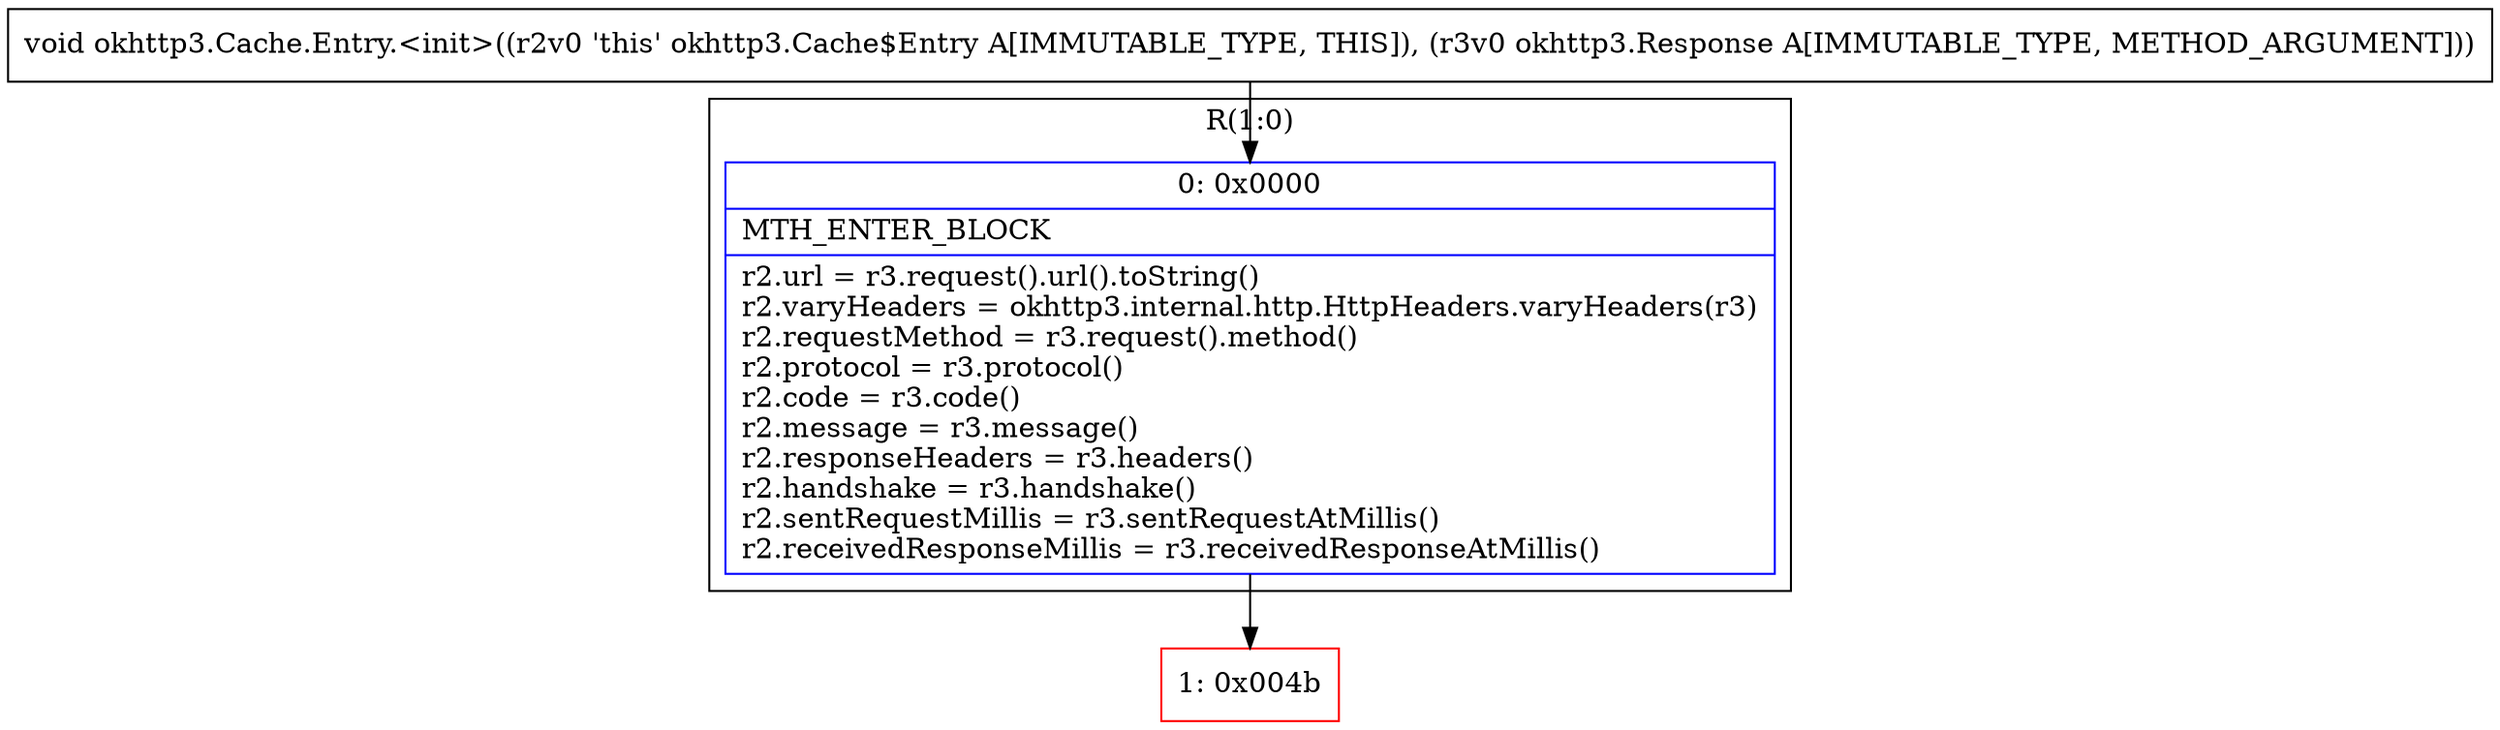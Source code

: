 digraph "CFG forokhttp3.Cache.Entry.\<init\>(Lokhttp3\/Response;)V" {
subgraph cluster_Region_1628588065 {
label = "R(1:0)";
node [shape=record,color=blue];
Node_0 [shape=record,label="{0\:\ 0x0000|MTH_ENTER_BLOCK\l|r2.url = r3.request().url().toString()\lr2.varyHeaders = okhttp3.internal.http.HttpHeaders.varyHeaders(r3)\lr2.requestMethod = r3.request().method()\lr2.protocol = r3.protocol()\lr2.code = r3.code()\lr2.message = r3.message()\lr2.responseHeaders = r3.headers()\lr2.handshake = r3.handshake()\lr2.sentRequestMillis = r3.sentRequestAtMillis()\lr2.receivedResponseMillis = r3.receivedResponseAtMillis()\l}"];
}
Node_1 [shape=record,color=red,label="{1\:\ 0x004b}"];
MethodNode[shape=record,label="{void okhttp3.Cache.Entry.\<init\>((r2v0 'this' okhttp3.Cache$Entry A[IMMUTABLE_TYPE, THIS]), (r3v0 okhttp3.Response A[IMMUTABLE_TYPE, METHOD_ARGUMENT])) }"];
MethodNode -> Node_0;
Node_0 -> Node_1;
}

